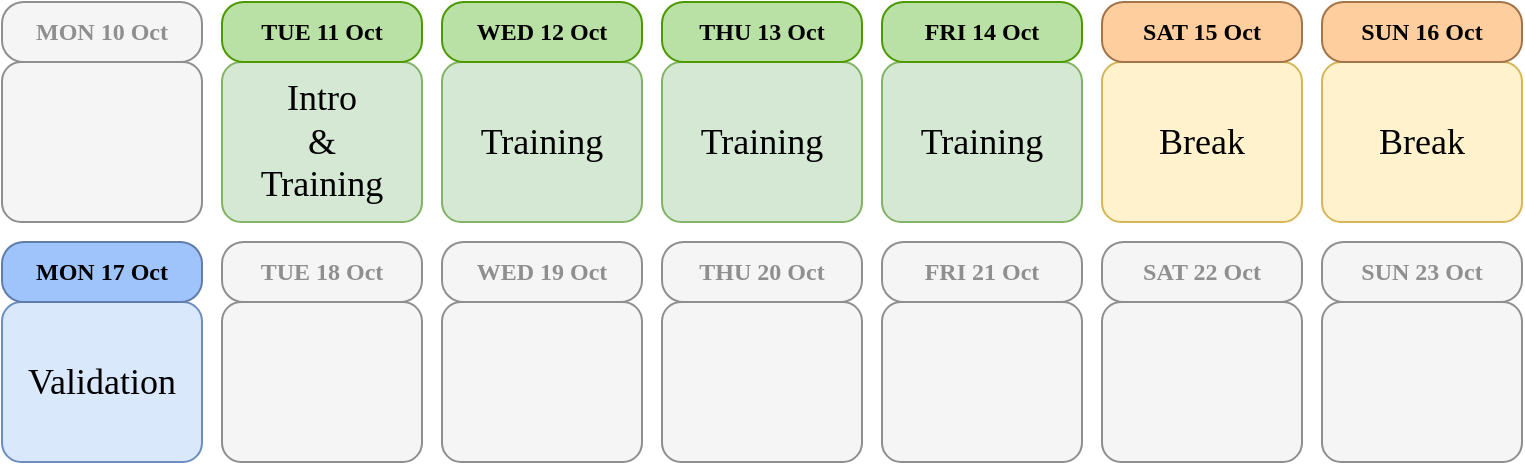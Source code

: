 <mxfile version="15.8.7" type="device"><diagram id="nkuk7BWzFyV7CFwl1r4X" name="Page-1"><mxGraphModel dx="1038" dy="649" grid="1" gridSize="10" guides="1" tooltips="1" connect="1" arrows="1" fold="1" page="1" pageScale="1" pageWidth="2339" pageHeight="3300" math="0" shadow="0"><root><mxCell id="0"/><mxCell id="1" parent="0"/><mxCell id="pmRLsoWJAnvpd4MDmWZc-2" value="Intro&lt;br&gt;&amp;amp;&lt;br&gt;Training" style="rounded=1;whiteSpace=wrap;html=1;arcSize=12;fontSize=18;fillColor=#d5e8d4;strokeColor=#82b366;fontFamily=Alliance Nrr 1;fontSource=https%3A%2F%2Ffonts.googleapis.com%2Fcss%3Ffamily%3DAlliance%2BNrr%2B1;" parent="1" vertex="1"><mxGeometry x="160" y="150" width="100" height="80" as="geometry"/></mxCell><mxCell id="pmRLsoWJAnvpd4MDmWZc-3" value="TUE 11 Oct" style="rounded=1;whiteSpace=wrap;html=1;fontStyle=1;arcSize=36;fillColor=#B9E0A5;strokeColor=#4D9900;fontFamily=Alliance Nrr 1;fontSource=https%3A%2F%2Ffonts.googleapis.com%2Fcss%3Ffamily%3DAlliance%2BNrr%2B1;" parent="1" vertex="1"><mxGeometry x="160" y="120" width="100" height="30" as="geometry"/></mxCell><mxCell id="pmRLsoWJAnvpd4MDmWZc-4" value="" style="rounded=1;whiteSpace=wrap;html=1;arcSize=12;fillColor=#f5f5f5;fontColor=#8F8F8F;strokeColor=#8F8F8F;fontFamily=Alliance Nrr 1;fontSource=https%3A%2F%2Ffonts.googleapis.com%2Fcss%3Ffamily%3DAlliance%2BNrr%2B1;" parent="1" vertex="1"><mxGeometry x="50" y="150" width="100" height="80" as="geometry"/></mxCell><mxCell id="pmRLsoWJAnvpd4MDmWZc-5" value="MON 10 Oct" style="rounded=1;whiteSpace=wrap;html=1;fontStyle=1;arcSize=36;fillColor=#f5f5f5;fontColor=#8F8F8F;strokeColor=#8F8F8F;fontFamily=Alliance Nrr 1;fontSource=https%3A%2F%2Ffonts.googleapis.com%2Fcss%3Ffamily%3DAlliance%2BNrr%2B1;" parent="1" vertex="1"><mxGeometry x="50" y="120" width="100" height="30" as="geometry"/></mxCell><mxCell id="pmRLsoWJAnvpd4MDmWZc-6" value="Training" style="rounded=1;whiteSpace=wrap;html=1;arcSize=12;fontSize=18;fillColor=#d5e8d4;strokeColor=#82b366;fontFamily=Alliance Nrr 1;fontSource=https%3A%2F%2Ffonts.googleapis.com%2Fcss%3Ffamily%3DAlliance%2BNrr%2B1;" parent="1" vertex="1"><mxGeometry x="270" y="150" width="100" height="80" as="geometry"/></mxCell><mxCell id="pmRLsoWJAnvpd4MDmWZc-7" value="WED 12 Oct" style="rounded=1;whiteSpace=wrap;html=1;fontStyle=1;arcSize=36;fillColor=#B9E0A5;strokeColor=#4D9900;fontFamily=Alliance Nrr 1;fontSource=https%3A%2F%2Ffonts.googleapis.com%2Fcss%3Ffamily%3DAlliance%2BNrr%2B1;" parent="1" vertex="1"><mxGeometry x="270" y="120" width="100" height="30" as="geometry"/></mxCell><mxCell id="pmRLsoWJAnvpd4MDmWZc-8" value="&lt;span style=&quot;font-size: 18px;&quot;&gt;Training&lt;/span&gt;" style="rounded=1;whiteSpace=wrap;html=1;arcSize=12;fontSize=18;fillColor=#d5e8d4;strokeColor=#82b366;fontFamily=Alliance Nrr 1;fontSource=https%3A%2F%2Ffonts.googleapis.com%2Fcss%3Ffamily%3DAlliance%2BNrr%2B1;" parent="1" vertex="1"><mxGeometry x="490" y="150" width="100" height="80" as="geometry"/></mxCell><mxCell id="pmRLsoWJAnvpd4MDmWZc-9" value="FRI 14 Oct" style="rounded=1;whiteSpace=wrap;html=1;fontStyle=1;arcSize=36;fillColor=#B9E0A5;strokeColor=#4D9900;fontFamily=Alliance Nrr 1;fontSource=https%3A%2F%2Ffonts.googleapis.com%2Fcss%3Ffamily%3DAlliance%2BNrr%2B1;" parent="1" vertex="1"><mxGeometry x="490" y="120" width="100" height="30" as="geometry"/></mxCell><mxCell id="pmRLsoWJAnvpd4MDmWZc-10" value="Training" style="rounded=1;whiteSpace=wrap;html=1;arcSize=12;fontSize=18;fillColor=#d5e8d4;strokeColor=#82b366;fontFamily=Alliance Nrr 1;fontSource=https%3A%2F%2Ffonts.googleapis.com%2Fcss%3Ffamily%3DAlliance%2BNrr%2B1;" parent="1" vertex="1"><mxGeometry x="380" y="150" width="100" height="80" as="geometry"/></mxCell><mxCell id="pmRLsoWJAnvpd4MDmWZc-11" value="THU 13 Oct" style="rounded=1;whiteSpace=wrap;html=1;fontStyle=1;arcSize=36;fillColor=#B9E0A5;strokeColor=#4D9900;fontFamily=Alliance Nrr 1;fontSource=https%3A%2F%2Ffonts.googleapis.com%2Fcss%3Ffamily%3DAlliance%2BNrr%2B1;" parent="1" vertex="1"><mxGeometry x="380" y="120" width="100" height="30" as="geometry"/></mxCell><mxCell id="pmRLsoWJAnvpd4MDmWZc-12" value="Break" style="rounded=1;whiteSpace=wrap;html=1;arcSize=12;fontSize=18;fillColor=#fff2cc;strokeColor=#d6b656;fontFamily=Alliance Nrr 1;fontSource=https%3A%2F%2Ffonts.googleapis.com%2Fcss%3Ffamily%3DAlliance%2BNrr%2B1;" parent="1" vertex="1"><mxGeometry x="600" y="150" width="100" height="80" as="geometry"/></mxCell><mxCell id="pmRLsoWJAnvpd4MDmWZc-13" value="SAT 15 Oct" style="rounded=1;whiteSpace=wrap;html=1;fontStyle=1;arcSize=36;fillColor=#FFCE9F;strokeColor=#A37448;fontFamily=Alliance Nrr 1;fontSource=https%3A%2F%2Ffonts.googleapis.com%2Fcss%3Ffamily%3DAlliance%2BNrr%2B1;" parent="1" vertex="1"><mxGeometry x="600" y="120" width="100" height="30" as="geometry"/></mxCell><mxCell id="pmRLsoWJAnvpd4MDmWZc-14" value="Break" style="rounded=1;whiteSpace=wrap;html=1;arcSize=12;fontSize=18;fillColor=#fff2cc;strokeColor=#d6b656;fontFamily=Alliance Nrr 1;fontSource=https%3A%2F%2Ffonts.googleapis.com%2Fcss%3Ffamily%3DAlliance%2BNrr%2B1;" parent="1" vertex="1"><mxGeometry x="710" y="150" width="100" height="80" as="geometry"/></mxCell><mxCell id="pmRLsoWJAnvpd4MDmWZc-15" value="SUN 16 Oct" style="rounded=1;whiteSpace=wrap;html=1;fontStyle=1;arcSize=36;fillColor=#FFCE9F;strokeColor=#A37448;fontFamily=Alliance Nrr 1;fontSource=https%3A%2F%2Ffonts.googleapis.com%2Fcss%3Ffamily%3DAlliance%2BNrr%2B1;" parent="1" vertex="1"><mxGeometry x="710" y="120" width="100" height="30" as="geometry"/></mxCell><mxCell id="pmRLsoWJAnvpd4MDmWZc-16" value="" style="rounded=1;whiteSpace=wrap;html=1;arcSize=12;fillColor=#f5f5f5;fontColor=#8F8F8F;strokeColor=#8F8F8F;fontFamily=Alliance Nrr 1;fontSource=https%3A%2F%2Ffonts.googleapis.com%2Fcss%3Ffamily%3DAlliance%2BNrr%2B1;" parent="1" vertex="1"><mxGeometry x="160" y="270" width="100" height="80" as="geometry"/></mxCell><mxCell id="pmRLsoWJAnvpd4MDmWZc-17" value="TUE 18 Oct" style="rounded=1;whiteSpace=wrap;html=1;fontStyle=1;arcSize=36;fillColor=#f5f5f5;fontColor=#8F8F8F;strokeColor=#8F8F8F;fontFamily=Alliance Nrr 1;fontSource=https%3A%2F%2Ffonts.googleapis.com%2Fcss%3Ffamily%3DAlliance%2BNrr%2B1;" parent="1" vertex="1"><mxGeometry x="160" y="240" width="100" height="30" as="geometry"/></mxCell><mxCell id="pmRLsoWJAnvpd4MDmWZc-18" value="Validation" style="rounded=1;whiteSpace=wrap;html=1;arcSize=12;fontSize=18;fillColor=#dae8fc;strokeColor=#6c8ebf;fontFamily=Alliance Nrr 1;fontSource=https%3A%2F%2Ffonts.googleapis.com%2Fcss%3Ffamily%3DAlliance%2BNrr%2B1;" parent="1" vertex="1"><mxGeometry x="50" y="270" width="100" height="80" as="geometry"/></mxCell><mxCell id="pmRLsoWJAnvpd4MDmWZc-19" value="MON 17 Oct" style="rounded=1;whiteSpace=wrap;html=1;fontStyle=1;arcSize=36;fillColor=#9FC4FC;strokeColor=#5F7DA8;fontFamily=Alliance Nrr 1;fontSource=https%3A%2F%2Ffonts.googleapis.com%2Fcss%3Ffamily%3DAlliance%2BNrr%2B1;" parent="1" vertex="1"><mxGeometry x="50" y="240" width="100" height="30" as="geometry"/></mxCell><mxCell id="pmRLsoWJAnvpd4MDmWZc-20" value="" style="rounded=1;whiteSpace=wrap;html=1;arcSize=12;fillColor=#f5f5f5;fontColor=#8F8F8F;strokeColor=#8F8F8F;fontFamily=Alliance Nrr 1;fontSource=https%3A%2F%2Ffonts.googleapis.com%2Fcss%3Ffamily%3DAlliance%2BNrr%2B1;" parent="1" vertex="1"><mxGeometry x="270" y="270" width="100" height="80" as="geometry"/></mxCell><mxCell id="pmRLsoWJAnvpd4MDmWZc-21" value="WED 19 Oct" style="rounded=1;whiteSpace=wrap;html=1;fontStyle=1;arcSize=36;fillColor=#f5f5f5;fontColor=#8F8F8F;strokeColor=#8F8F8F;fontFamily=Alliance Nrr 1;fontSource=https%3A%2F%2Ffonts.googleapis.com%2Fcss%3Ffamily%3DAlliance%2BNrr%2B1;" parent="1" vertex="1"><mxGeometry x="270" y="240" width="100" height="30" as="geometry"/></mxCell><mxCell id="pmRLsoWJAnvpd4MDmWZc-22" value="" style="rounded=1;whiteSpace=wrap;html=1;arcSize=12;fillColor=#f5f5f5;fontColor=#8F8F8F;strokeColor=#8F8F8F;fontFamily=Alliance Nrr 1;fontSource=https%3A%2F%2Ffonts.googleapis.com%2Fcss%3Ffamily%3DAlliance%2BNrr%2B1;" parent="1" vertex="1"><mxGeometry x="490" y="270" width="100" height="80" as="geometry"/></mxCell><mxCell id="pmRLsoWJAnvpd4MDmWZc-23" value="FRI 21 Oct" style="rounded=1;whiteSpace=wrap;html=1;fontStyle=1;arcSize=36;fillColor=#f5f5f5;fontColor=#8F8F8F;strokeColor=#8F8F8F;fontFamily=Alliance Nrr 1;fontSource=https%3A%2F%2Ffonts.googleapis.com%2Fcss%3Ffamily%3DAlliance%2BNrr%2B1;" parent="1" vertex="1"><mxGeometry x="490" y="240" width="100" height="30" as="geometry"/></mxCell><mxCell id="pmRLsoWJAnvpd4MDmWZc-24" value="" style="rounded=1;whiteSpace=wrap;html=1;arcSize=12;fillColor=#f5f5f5;fontColor=#8F8F8F;strokeColor=#8F8F8F;fontFamily=Alliance Nrr 1;fontSource=https%3A%2F%2Ffonts.googleapis.com%2Fcss%3Ffamily%3DAlliance%2BNrr%2B1;" parent="1" vertex="1"><mxGeometry x="380" y="270" width="100" height="80" as="geometry"/></mxCell><mxCell id="pmRLsoWJAnvpd4MDmWZc-25" value="THU 20 Oct" style="rounded=1;whiteSpace=wrap;html=1;fontStyle=1;arcSize=36;fillColor=#f5f5f5;fontColor=#8F8F8F;strokeColor=#8F8F8F;fontFamily=Alliance Nrr 1;fontSource=https%3A%2F%2Ffonts.googleapis.com%2Fcss%3Ffamily%3DAlliance%2BNrr%2B1;" parent="1" vertex="1"><mxGeometry x="380" y="240" width="100" height="30" as="geometry"/></mxCell><mxCell id="pmRLsoWJAnvpd4MDmWZc-26" value="" style="rounded=1;whiteSpace=wrap;html=1;arcSize=12;fillColor=#f5f5f5;fontColor=#8F8F8F;strokeColor=#8F8F8F;fontFamily=Alliance Nrr 1;fontSource=https%3A%2F%2Ffonts.googleapis.com%2Fcss%3Ffamily%3DAlliance%2BNrr%2B1;" parent="1" vertex="1"><mxGeometry x="600" y="270" width="100" height="80" as="geometry"/></mxCell><mxCell id="pmRLsoWJAnvpd4MDmWZc-27" value="SAT 22 Oct" style="rounded=1;whiteSpace=wrap;html=1;fontStyle=1;arcSize=36;fillColor=#f5f5f5;fontColor=#8F8F8F;strokeColor=#8F8F8F;fontFamily=Alliance Nrr 1;fontSource=https%3A%2F%2Ffonts.googleapis.com%2Fcss%3Ffamily%3DAlliance%2BNrr%2B1;" parent="1" vertex="1"><mxGeometry x="600" y="240" width="100" height="30" as="geometry"/></mxCell><mxCell id="pmRLsoWJAnvpd4MDmWZc-28" value="" style="rounded=1;whiteSpace=wrap;html=1;arcSize=12;fillColor=#f5f5f5;fontColor=#8F8F8F;strokeColor=#8F8F8F;fontFamily=Alliance Nrr 1;fontSource=https%3A%2F%2Ffonts.googleapis.com%2Fcss%3Ffamily%3DAlliance%2BNrr%2B1;" parent="1" vertex="1"><mxGeometry x="710" y="270" width="100" height="80" as="geometry"/></mxCell><mxCell id="pmRLsoWJAnvpd4MDmWZc-29" value="SUN 23 Oct" style="rounded=1;whiteSpace=wrap;html=1;fontStyle=1;arcSize=36;fillColor=#f5f5f5;fontColor=#8F8F8F;strokeColor=#8F8F8F;fontFamily=Alliance Nrr 1;fontSource=https%3A%2F%2Ffonts.googleapis.com%2Fcss%3Ffamily%3DAlliance%2BNrr%2B1;" parent="1" vertex="1"><mxGeometry x="710" y="240" width="100" height="30" as="geometry"/></mxCell></root></mxGraphModel></diagram></mxfile>